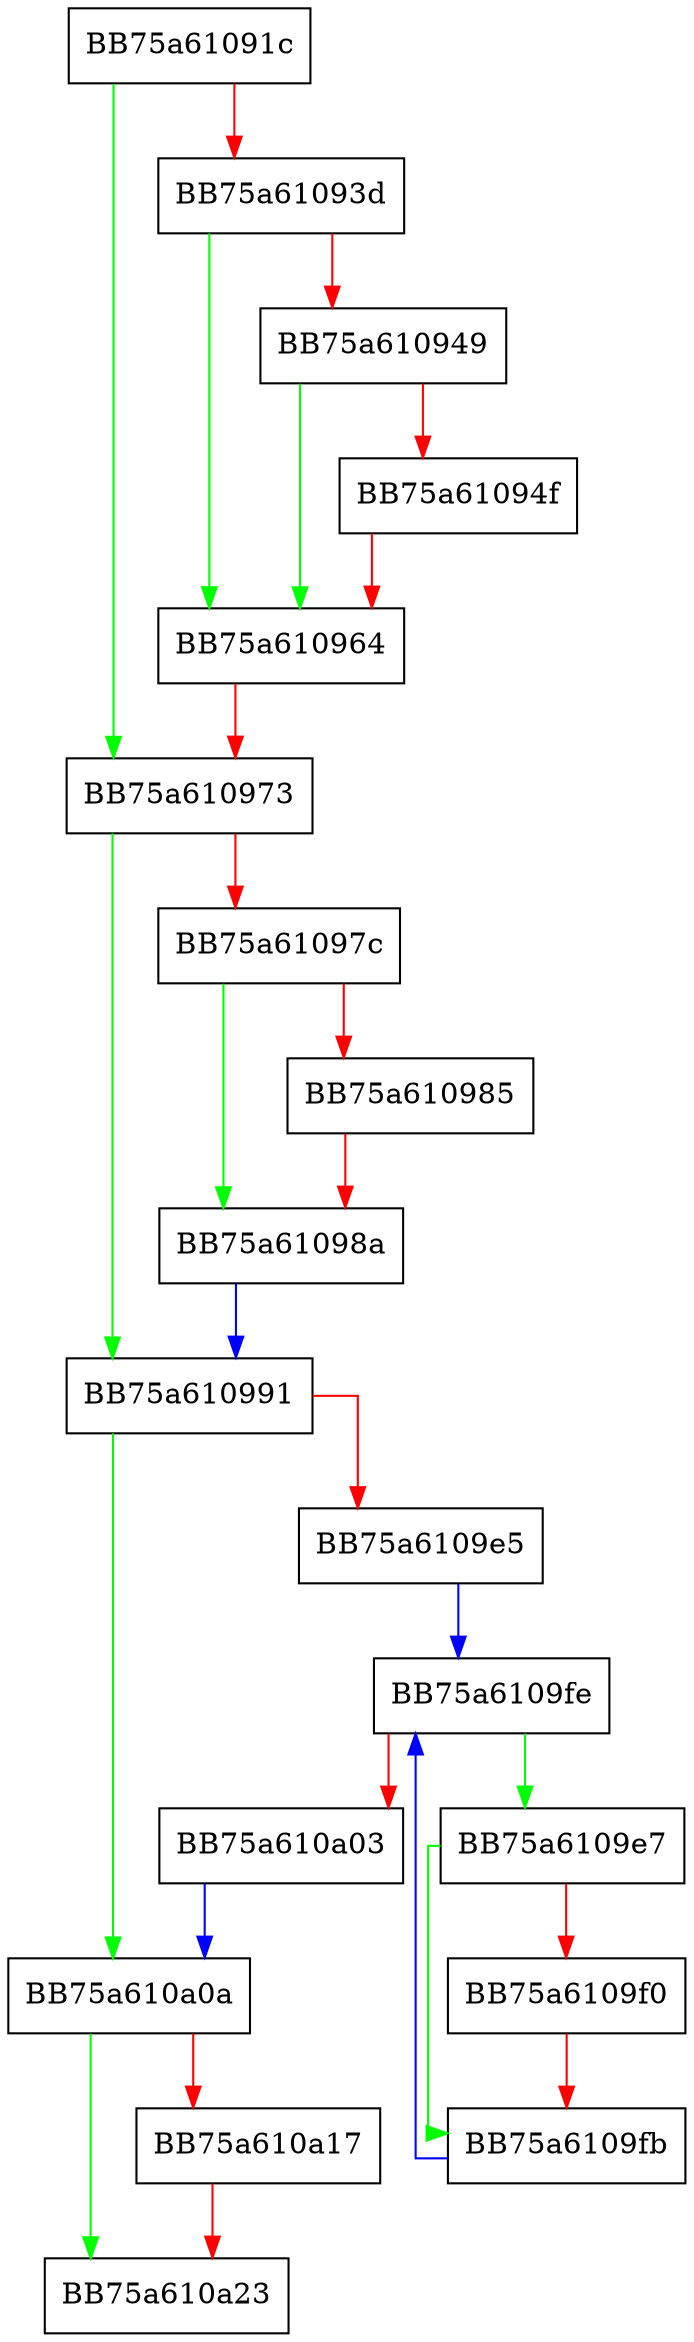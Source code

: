 digraph ShutdownOnProcessDetach {
  node [shape="box"];
  graph [splines=ortho];
  BB75a61091c -> BB75a610973 [color="green"];
  BB75a61091c -> BB75a61093d [color="red"];
  BB75a61093d -> BB75a610964 [color="green"];
  BB75a61093d -> BB75a610949 [color="red"];
  BB75a610949 -> BB75a610964 [color="green"];
  BB75a610949 -> BB75a61094f [color="red"];
  BB75a61094f -> BB75a610964 [color="red"];
  BB75a610964 -> BB75a610973 [color="red"];
  BB75a610973 -> BB75a610991 [color="green"];
  BB75a610973 -> BB75a61097c [color="red"];
  BB75a61097c -> BB75a61098a [color="green"];
  BB75a61097c -> BB75a610985 [color="red"];
  BB75a610985 -> BB75a61098a [color="red"];
  BB75a61098a -> BB75a610991 [color="blue"];
  BB75a610991 -> BB75a610a0a [color="green"];
  BB75a610991 -> BB75a6109e5 [color="red"];
  BB75a6109e5 -> BB75a6109fe [color="blue"];
  BB75a6109e7 -> BB75a6109fb [color="green"];
  BB75a6109e7 -> BB75a6109f0 [color="red"];
  BB75a6109f0 -> BB75a6109fb [color="red"];
  BB75a6109fb -> BB75a6109fe [color="blue"];
  BB75a6109fe -> BB75a6109e7 [color="green"];
  BB75a6109fe -> BB75a610a03 [color="red"];
  BB75a610a03 -> BB75a610a0a [color="blue"];
  BB75a610a0a -> BB75a610a23 [color="green"];
  BB75a610a0a -> BB75a610a17 [color="red"];
  BB75a610a17 -> BB75a610a23 [color="red"];
}